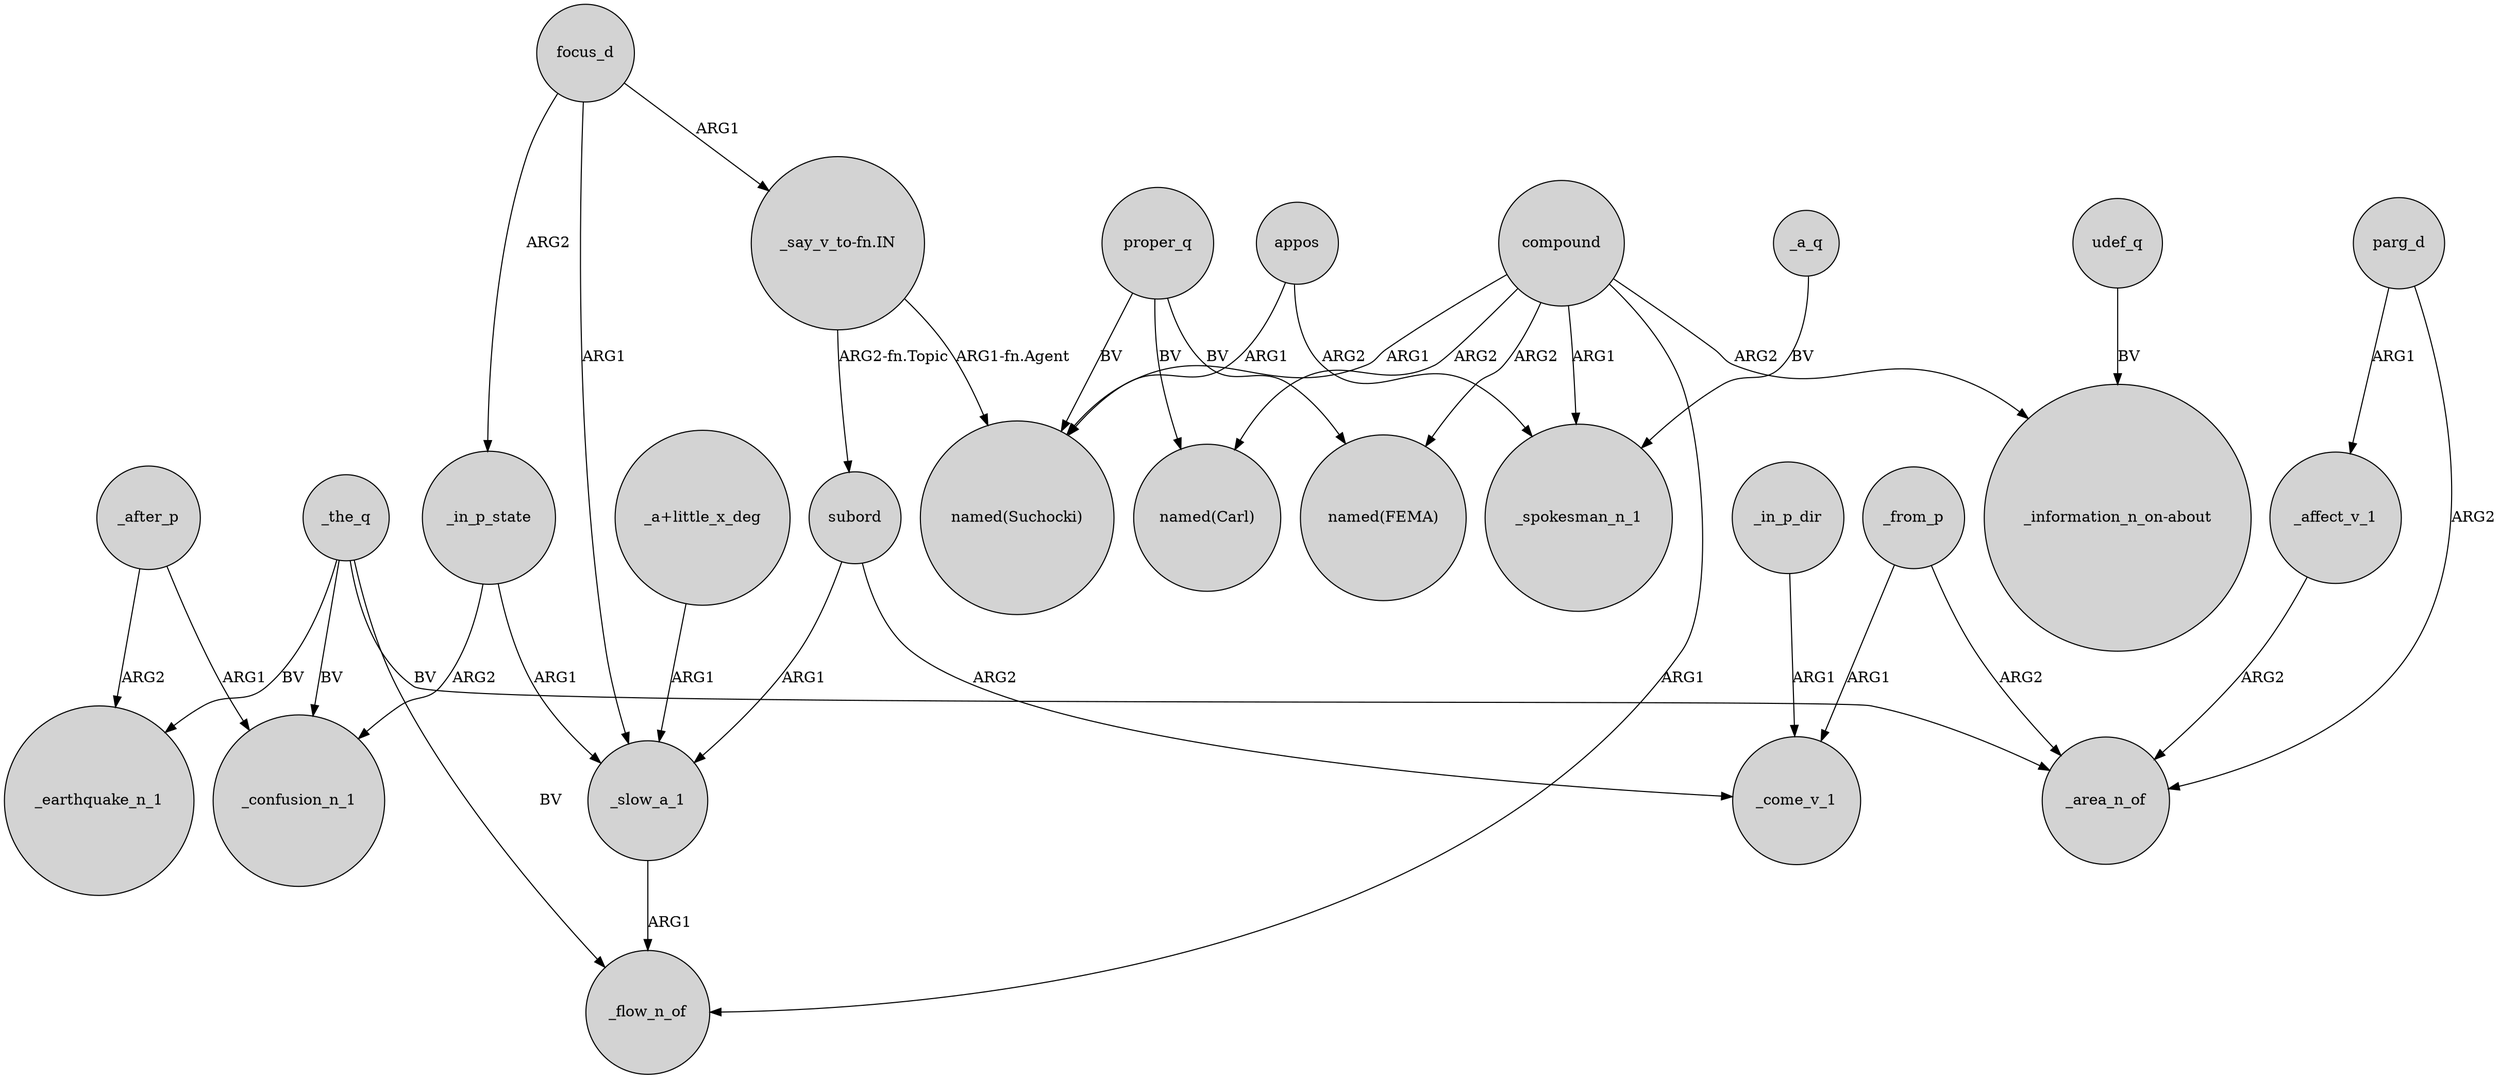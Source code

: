 digraph {
	node [shape=circle style=filled]
	_the_q -> _earthquake_n_1 [label=BV]
	proper_q -> "named(Suchocki)" [label=BV]
	appos -> _spokesman_n_1 [label=ARG2]
	appos -> "named(Suchocki)" [label=ARG1]
	focus_d -> _slow_a_1 [label=ARG1]
	subord -> _slow_a_1 [label=ARG1]
	parg_d -> _area_n_of [label=ARG2]
	compound -> "_information_n_on-about" [label=ARG2]
	proper_q -> "named(Carl)" [label=BV]
	"_a+little_x_deg" -> _slow_a_1 [label=ARG1]
	focus_d -> _in_p_state [label=ARG2]
	_from_p -> _area_n_of [label=ARG2]
	compound -> _flow_n_of [label=ARG1]
	compound -> "named(Carl)" [label=ARG2]
	compound -> "named(Suchocki)" [label=ARG1]
	proper_q -> "named(FEMA)" [label=BV]
	_affect_v_1 -> _area_n_of [label=ARG2]
	_the_q -> _flow_n_of [label=BV]
	_in_p_state -> _slow_a_1 [label=ARG1]
	subord -> _come_v_1 [label=ARG2]
	udef_q -> "_information_n_on-about" [label=BV]
	_in_p_dir -> _come_v_1 [label=ARG1]
	_after_p -> _earthquake_n_1 [label=ARG2]
	_in_p_state -> _confusion_n_1 [label=ARG2]
	compound -> _spokesman_n_1 [label=ARG1]
	_the_q -> _confusion_n_1 [label=BV]
	"_say_v_to-fn.IN" -> "named(Suchocki)" [label="ARG1-fn.Agent"]
	_slow_a_1 -> _flow_n_of [label=ARG1]
	"_say_v_to-fn.IN" -> subord [label="ARG2-fn.Topic"]
	_the_q -> _area_n_of [label=BV]
	_after_p -> _confusion_n_1 [label=ARG1]
	_from_p -> _come_v_1 [label=ARG1]
	parg_d -> _affect_v_1 [label=ARG1]
	_a_q -> _spokesman_n_1 [label=BV]
	compound -> "named(FEMA)" [label=ARG2]
	focus_d -> "_say_v_to-fn.IN" [label=ARG1]
}

